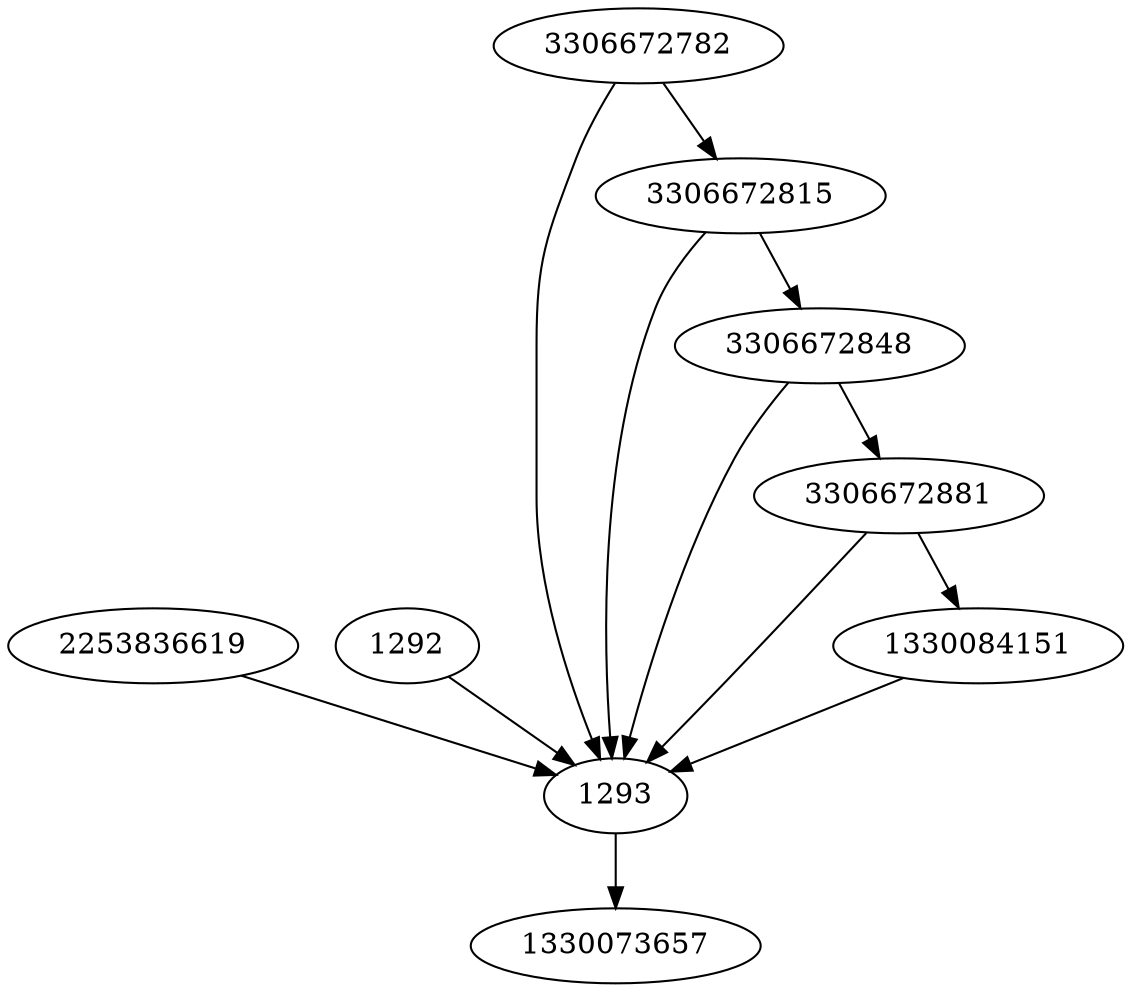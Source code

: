 strict digraph  {
2253836619;
1292;
1293;
3306672782;
3306672815;
3306672848;
3306672881;
1330084151;
1330073657;
2253836619 -> 1293;
1292 -> 1293;
1293 -> 1330073657;
3306672782 -> 3306672815;
3306672782 -> 1293;
3306672815 -> 3306672848;
3306672815 -> 1293;
3306672848 -> 3306672881;
3306672848 -> 1293;
3306672881 -> 1330084151;
3306672881 -> 1293;
1330084151 -> 1293;
}
